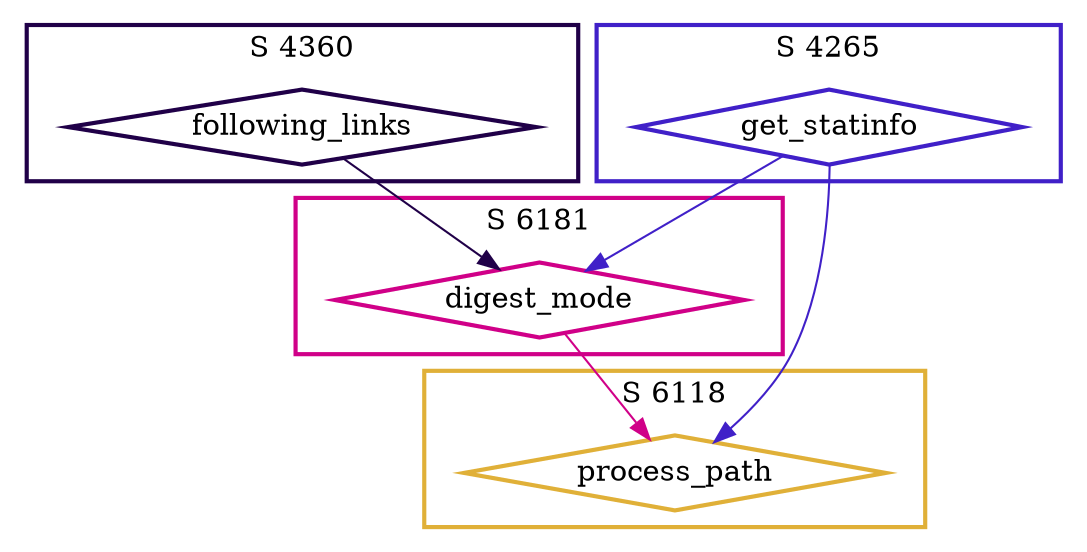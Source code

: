 digraph G {
  ratio=0.500000;
  "UV process_path (6118)" [shape=diamond, label="process_path",
                            color="#E0B038", style=bold];
  "UV digest_mode (6181)" [shape=diamond, label="digest_mode",
                           color="#D00088", style=bold];
  "UV following_links (4360)" [shape=diamond, label="following_links",
                               color="#200048", style=bold];
  "UV get_statinfo (4265)" [shape=diamond, label="get_statinfo",
                            color="#4020C8", style=bold];
  
  subgraph cluster_4360 { label="S 4360";
    color="#200048";
    style=bold;
    "UV following_links (4360)"; };
  subgraph cluster_4265 { label="S 4265";
    color="#4020C8";
    style=bold;
    "UV get_statinfo (4265)"; };
  subgraph cluster_6181 { label="S 6181";
    color="#D00088";
    style=bold;
    "UV digest_mode (6181)"; };
  subgraph cluster_6118 { label="S 6118";
    color="#E0B038";
    style=bold;
    "UV process_path (6118)"; };
  
  "UV digest_mode (6181)" -> "UV process_path (6118)" [color="#D00088"];
  "UV following_links (4360)" -> "UV digest_mode (6181)" [color="#200048"];
  "UV get_statinfo (4265)" -> "UV process_path (6118)" [color="#4020C8"];
  "UV get_statinfo (4265)" -> "UV digest_mode (6181)" [color="#4020C8"];
  
  }
